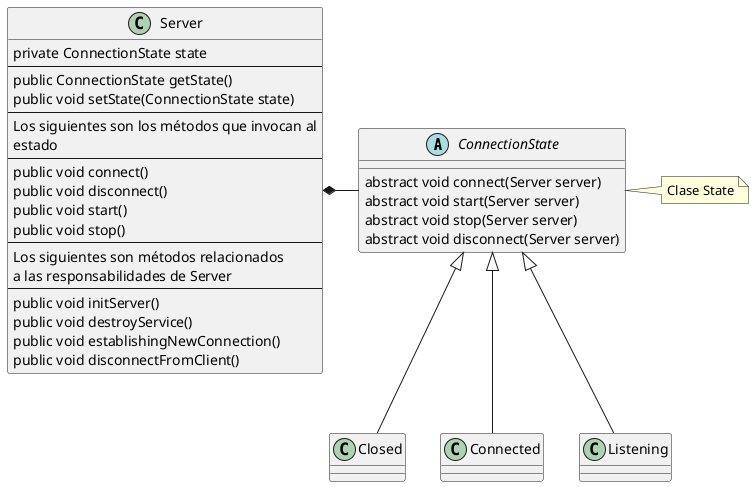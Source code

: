 @startuml

abstract class ConnectionState {
    abstract void connect(Server server)
    abstract void start(Server server)
    abstract void stop(Server server)
    abstract void disconnect(Server server)
}

class Closed extends ConnectionState
class Connected extends ConnectionState
class Listening extends ConnectionState

class Server {
    private ConnectionState state
--
    public ConnectionState getState()
    public void setState(ConnectionState state)
--
Los siguientes son los métodos que invocan al
estado
--
    public void connect()
    public void disconnect()
    public void start()
    public void stop()
--
Los siguientes son métodos relacionados
a las responsabilidades de Server
--
    public void initServer()
    public void destroyService()
    public void establishingNewConnection()
    public void disconnectFromClient()
}

Server *- ConnectionState

note "Clase State" as noteState
ConnectionState . noteState

@enduml
